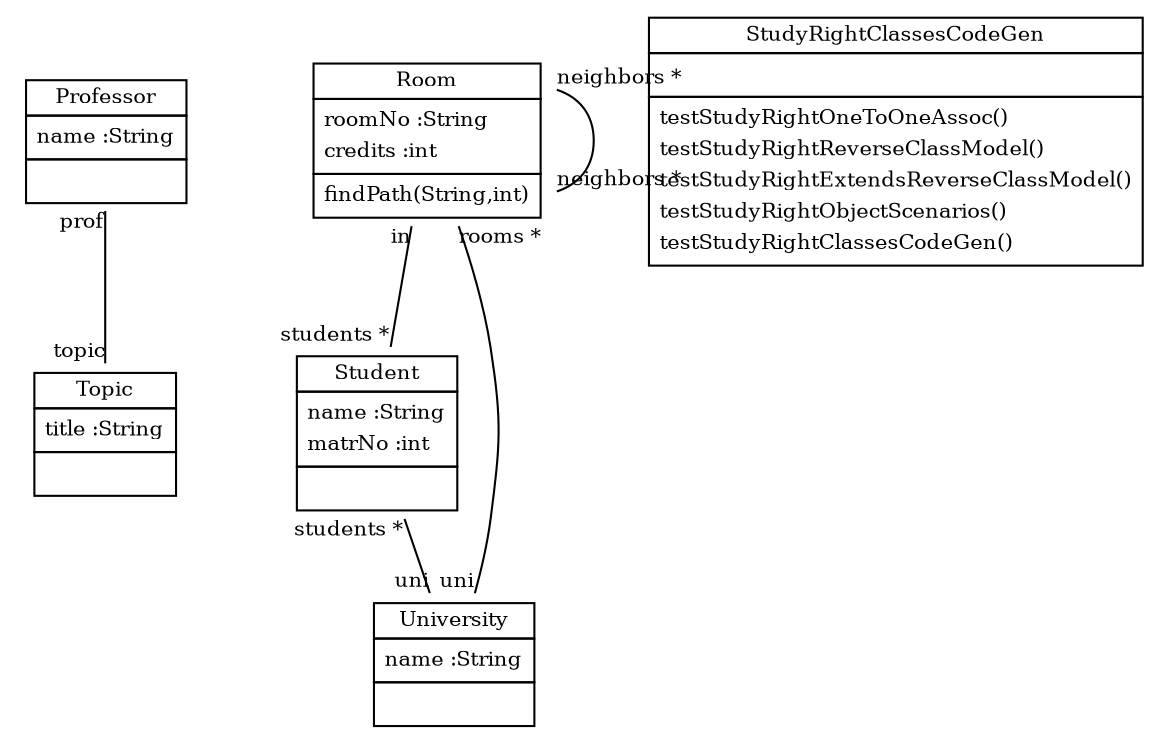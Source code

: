 
 digraph ClassDiagram {
    node [shape = none, fontsize = 10]; 
    edge [fontsize = 10];
    
    
    Professor [label=<<table border='0' cellborder='1' cellspacing='0'> <tr> <td>Professor</td> </tr> <tr><td><table border='0' cellborder='0' cellspacing='0'> <tr><td align='left'>name :String</td></tr>  </table></td></tr> <tr><td><table border='0' cellborder='0' cellspacing='0'> <tr><td> </td></tr> </table></td></tr> </table>>];
    Topic [label=<<table border='0' cellborder='1' cellspacing='0'> <tr> <td>Topic</td> </tr> <tr><td><table border='0' cellborder='0' cellspacing='0'> <tr><td align='left'>title :String</td></tr>  </table></td></tr> <tr><td><table border='0' cellborder='0' cellspacing='0'> <tr><td> </td></tr> </table></td></tr> </table>>];
    Room [label=<<table border='0' cellborder='1' cellspacing='0'> <tr> <td>Room</td> </tr> <tr><td><table border='0' cellborder='0' cellspacing='0'> <tr><td align='left'>roomNo :String</td></tr> <tr><td align='left'>credits :int</td></tr>  </table></td></tr> <tr><td><table border='0' cellborder='0' cellspacing='0'> <tr><td align='left'>findPath(String,int)</td></tr>  </table></td></tr> </table>>];
    Student [label=<<table border='0' cellborder='1' cellspacing='0'> <tr> <td>Student</td> </tr> <tr><td><table border='0' cellborder='0' cellspacing='0'> <tr><td align='left'>name :String</td></tr> <tr><td align='left'>matrNo :int</td></tr>  </table></td></tr> <tr><td><table border='0' cellborder='0' cellspacing='0'> <tr><td> </td></tr> </table></td></tr> </table>>];
    StudyRightClassesCodeGen [label=<<table border='0' cellborder='1' cellspacing='0'> <tr> <td>StudyRightClassesCodeGen</td> </tr> <tr><td><table border='0' cellborder='0' cellspacing='0'> <tr><td> </td></tr> </table></td></tr> <tr><td><table border='0' cellborder='0' cellspacing='0'> <tr><td align='left'>testStudyRightOneToOneAssoc()</td></tr> <tr><td align='left'>testStudyRightReverseClassModel()</td></tr> <tr><td align='left'>testStudyRightExtendsReverseClassModel()</td></tr> <tr><td align='left'>testStudyRightObjectScenarios()</td></tr> <tr><td align='left'>testStudyRightClassesCodeGen()</td></tr>  </table></td></tr> </table>>];
    University [label=<<table border='0' cellborder='1' cellspacing='0'> <tr> <td>University</td> </tr> <tr><td><table border='0' cellborder='0' cellspacing='0'> <tr><td align='left'>name :String</td></tr>  </table></td></tr> <tr><td><table border='0' cellborder='0' cellspacing='0'> <tr><td> </td></tr> </table></td></tr> </table>>];
    
    
    
    Professor -> Topic [headlabel = "topic" taillabel = "prof" arrowhead = "none" ];
    Room -> Room [headlabel = "neighbors *" taillabel = "neighbors *" arrowhead = "none" ];
    Room -> Student [headlabel = "students *" taillabel = "in" arrowhead = "none" ];
    Room -> University [headlabel = "uni" taillabel = "rooms *" arrowhead = "none" ];
    Student -> University [headlabel = "uni" taillabel = "students *" arrowhead = "none" ];
}

